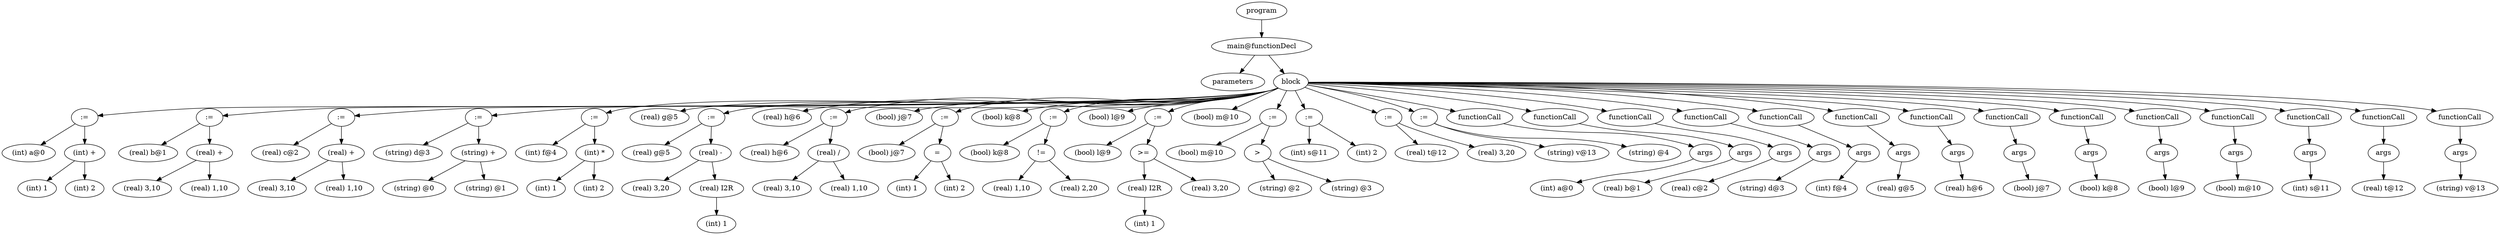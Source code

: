 digraph {
graph [ordering="out"];
node0[label="program"];
node1[label="main@functionDecl"];
node2[label="parameters"];
node1 -> node2;
node3[label="block"];
node4[label=":="];
node5[label="(int) a@0"];
node4 -> node5;
node6[label="(int) +"];
node7[label="(int) 1"];
node6 -> node7;
node8[label="(int) 2"];
node6 -> node8;
node4 -> node6;
node3 -> node4;
node9[label=":="];
node10[label="(real) b@1"];
node9 -> node10;
node11[label="(real) +"];
node12[label="(real) 3,10"];
node11 -> node12;
node13[label="(real) 1,10"];
node11 -> node13;
node9 -> node11;
node3 -> node9;
node14[label=":="];
node15[label="(real) c@2"];
node14 -> node15;
node16[label="(real) +"];
node17[label="(real) 3,10"];
node16 -> node17;
node18[label="(real) 1,10"];
node16 -> node18;
node14 -> node16;
node3 -> node14;
node19[label=":="];
node20[label="(string) d@3"];
node19 -> node20;
node21[label="(string) +"];
node22[label="(string) @0"];
node21 -> node22;
node23[label="(string) @1"];
node21 -> node23;
node19 -> node21;
node3 -> node19;
node24[label=":="];
node25[label="(int) f@4"];
node24 -> node25;
node26[label="(int) *"];
node27[label="(int) 1"];
node26 -> node27;
node28[label="(int) 2"];
node26 -> node28;
node24 -> node26;
node3 -> node24;
node29[label="(real) g@5"];
node3 -> node29;
node30[label=":="];
node31[label="(real) g@5"];
node30 -> node31;
node32[label="(real) -"];
node33[label="(real) 3,20"];
node32 -> node33;
node34[label="(real) I2R"];
node35[label="(int) 1"];
node34 -> node35;
node32 -> node34;
node30 -> node32;
node3 -> node30;
node36[label="(real) h@6"];
node3 -> node36;
node37[label=":="];
node38[label="(real) h@6"];
node37 -> node38;
node39[label="(real) /"];
node40[label="(real) 3,10"];
node39 -> node40;
node41[label="(real) 1,10"];
node39 -> node41;
node37 -> node39;
node3 -> node37;
node42[label="(bool) j@7"];
node3 -> node42;
node43[label=":="];
node44[label="(bool) j@7"];
node43 -> node44;
node45[label="="];
node46[label="(int) 1"];
node45 -> node46;
node47[label="(int) 2"];
node45 -> node47;
node43 -> node45;
node3 -> node43;
node48[label="(bool) k@8"];
node3 -> node48;
node49[label=":="];
node50[label="(bool) k@8"];
node49 -> node50;
node51[label="!="];
node52[label="(real) 1,10"];
node51 -> node52;
node53[label="(real) 2,20"];
node51 -> node53;
node49 -> node51;
node3 -> node49;
node54[label="(bool) l@9"];
node3 -> node54;
node55[label=":="];
node56[label="(bool) l@9"];
node55 -> node56;
node57[label=">="];
node58[label="(real) I2R"];
node59[label="(int) 1"];
node58 -> node59;
node57 -> node58;
node60[label="(real) 3,20"];
node57 -> node60;
node55 -> node57;
node3 -> node55;
node61[label="(bool) m@10"];
node3 -> node61;
node62[label=":="];
node63[label="(bool) m@10"];
node62 -> node63;
node64[label=">"];
node65[label="(string) @2"];
node64 -> node65;
node66[label="(string) @3"];
node64 -> node66;
node62 -> node64;
node3 -> node62;
node67[label=":="];
node68[label="(int) s@11"];
node67 -> node68;
node69[label="(int) 2"];
node67 -> node69;
node3 -> node67;
node70[label=":="];
node71[label="(real) t@12"];
node70 -> node71;
node72[label="(real) 3,20"];
node70 -> node72;
node3 -> node70;
node73[label=":="];
node74[label="(string) v@13"];
node73 -> node74;
node75[label="(string) @4"];
node73 -> node75;
node3 -> node73;
node76[label="functionCall"];
node77[label="args"];
node78[label="(int) a@0"];
node77 -> node78;
node76 -> node77;
node3 -> node76;
node79[label="functionCall"];
node80[label="args"];
node81[label="(real) b@1"];
node80 -> node81;
node79 -> node80;
node3 -> node79;
node82[label="functionCall"];
node83[label="args"];
node84[label="(real) c@2"];
node83 -> node84;
node82 -> node83;
node3 -> node82;
node85[label="functionCall"];
node86[label="args"];
node87[label="(string) d@3"];
node86 -> node87;
node85 -> node86;
node3 -> node85;
node88[label="functionCall"];
node89[label="args"];
node90[label="(int) f@4"];
node89 -> node90;
node88 -> node89;
node3 -> node88;
node91[label="functionCall"];
node92[label="args"];
node93[label="(real) g@5"];
node92 -> node93;
node91 -> node92;
node3 -> node91;
node94[label="functionCall"];
node95[label="args"];
node96[label="(real) h@6"];
node95 -> node96;
node94 -> node95;
node3 -> node94;
node97[label="functionCall"];
node98[label="args"];
node99[label="(bool) j@7"];
node98 -> node99;
node97 -> node98;
node3 -> node97;
node100[label="functionCall"];
node101[label="args"];
node102[label="(bool) k@8"];
node101 -> node102;
node100 -> node101;
node3 -> node100;
node103[label="functionCall"];
node104[label="args"];
node105[label="(bool) l@9"];
node104 -> node105;
node103 -> node104;
node3 -> node103;
node106[label="functionCall"];
node107[label="args"];
node108[label="(bool) m@10"];
node107 -> node108;
node106 -> node107;
node3 -> node106;
node109[label="functionCall"];
node110[label="args"];
node111[label="(int) s@11"];
node110 -> node111;
node109 -> node110;
node3 -> node109;
node112[label="functionCall"];
node113[label="args"];
node114[label="(real) t@12"];
node113 -> node114;
node112 -> node113;
node3 -> node112;
node115[label="functionCall"];
node116[label="args"];
node117[label="(string) v@13"];
node116 -> node117;
node115 -> node116;
node3 -> node115;
node1 -> node3;
node0 -> node1;
}
